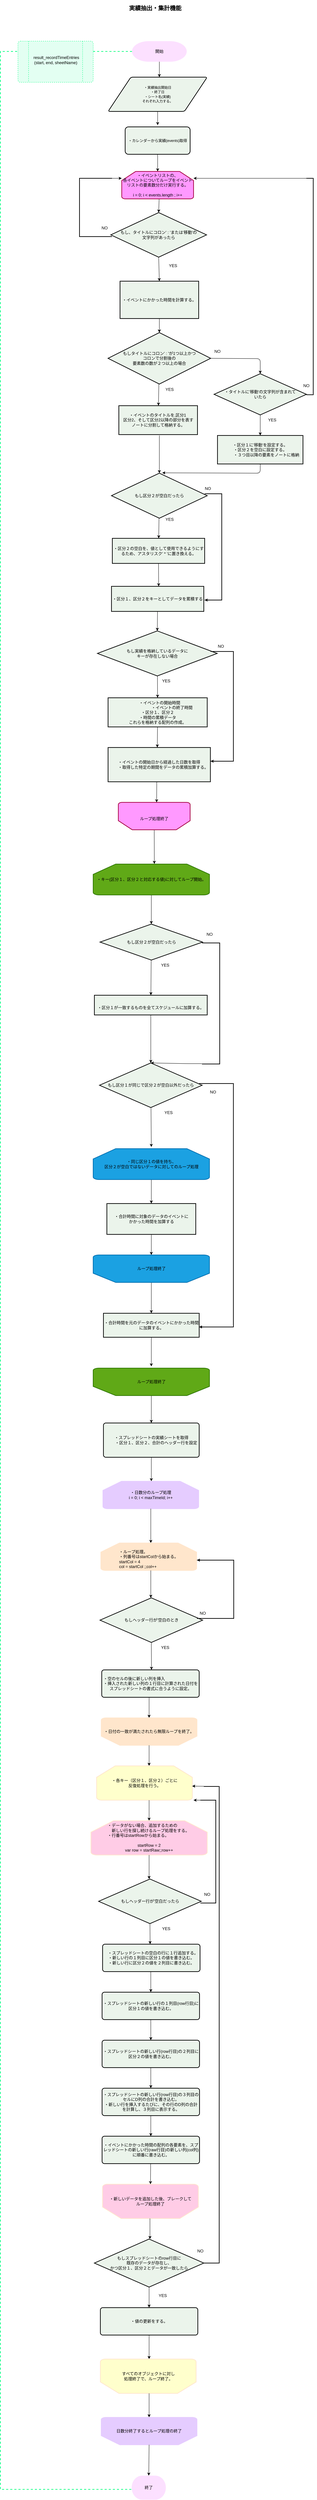 <mxfile>
    <diagram id="dvQajSf66Qumi6Cnl_j2" name="ページ1">
        <mxGraphModel dx="808" dy="692" grid="0" gridSize="10" guides="1" tooltips="1" connect="1" arrows="1" fold="1" page="1" pageScale="1" pageWidth="827" pageHeight="1169" background="#ffffff" math="0" shadow="0">
            <root>
                <mxCell id="0"/>
                <mxCell id="1" parent="0"/>
                <mxCell id="2" value="&lt;font color=&quot;#000000&quot; style=&quot;font-size: 17px;&quot;&gt;実績抽出・集計機能&lt;/font&gt;" style="text;strokeColor=none;align=center;fillColor=none;html=1;verticalAlign=middle;whiteSpace=wrap;rounded=0;fontStyle=1;fontSize=17;" vertex="1" parent="1">
                    <mxGeometry x="398.5" y="120" width="178" height="49" as="geometry"/>
                </mxCell>
                <mxCell id="3" value="" style="edgeStyle=none;html=1;fontColor=#000000;strokeColor=#000000;" edge="1" parent="1" source="4">
                    <mxGeometry relative="1" as="geometry">
                        <mxPoint x="500" y="345" as="targetPoint"/>
                    </mxGeometry>
                </mxCell>
                <mxCell id="4" value="開始" style="strokeWidth=2;html=1;shape=mxgraph.flowchart.terminator;whiteSpace=wrap;fontColor=#000000;fillColor=#FCE0FF;strokeColor=none;" vertex="1" parent="1">
                    <mxGeometry x="420" y="240" width="160" height="60" as="geometry"/>
                </mxCell>
                <mxCell id="5" value="終了" style="strokeWidth=2;html=1;shape=mxgraph.flowchart.terminator;whiteSpace=wrap;strokeColor=none;fontColor=#000000;fillColor=#FCE0FF;" vertex="1" parent="1">
                    <mxGeometry x="419" y="7340" width="100" height="70" as="geometry"/>
                </mxCell>
                <mxCell id="6" value="" style="edgeStyle=none;html=1;fontSize=12;fontColor=#000000;strokeColor=#000000;" edge="1" parent="1" source="7">
                    <mxGeometry relative="1" as="geometry">
                        <mxPoint x="495" y="485" as="targetPoint"/>
                    </mxGeometry>
                </mxCell>
                <mxCell id="7" value="&lt;font size=&quot;1&quot;&gt;・実績抽出開始日&lt;br&gt;・終了日&lt;br&gt;・シート名(実績)&lt;br&gt;それぞれ入力する。&lt;br&gt;&lt;/font&gt;" style="shape=parallelogram;html=1;strokeWidth=2;perimeter=parallelogramPerimeter;whiteSpace=wrap;rounded=1;arcSize=12;size=0.23;strokeColor=#000000;fontSize=11;fontColor=#000000;fillColor=#ebf4eb;" vertex="1" parent="1">
                    <mxGeometry x="350" y="345" width="290" height="100" as="geometry"/>
                </mxCell>
                <mxCell id="12" value="" style="edgeStyle=none;html=1;strokeColor=#000000;fontSize=12;fontColor=#000000;entryX=0.5;entryY=0;entryDx=0;entryDy=0;entryPerimeter=0;" edge="1" parent="1" source="13" target="17">
                    <mxGeometry relative="1" as="geometry">
                        <mxPoint x="495" y="680" as="targetPoint"/>
                    </mxGeometry>
                </mxCell>
                <mxCell id="13" value="・カレンダーから実績(events)取得" style="whiteSpace=wrap;html=1;fontSize=11;fillColor=#ebf4eb;strokeColor=#000000;fontColor=#000000;strokeWidth=2;rounded=1;arcSize=12;" vertex="1" parent="1">
                    <mxGeometry x="400" y="490" width="190" height="80" as="geometry"/>
                </mxCell>
                <mxCell id="16" value="" style="edgeStyle=none;html=1;strokeColor=#000000;fontSize=12;fontColor=#000000;entryX=0.5;entryY=0;entryDx=0;entryDy=0;" edge="1" parent="1" target="21">
                    <mxGeometry relative="1" as="geometry">
                        <mxPoint x="500" y="680" as="sourcePoint"/>
                        <mxPoint x="497" y="730" as="targetPoint"/>
                    </mxGeometry>
                </mxCell>
                <mxCell id="17" value="&lt;span style=&quot;&quot;&gt;・イベントリストの、&lt;br&gt;各イベントについてループをイベントリストの要素数分だけ実行する。&lt;br&gt;&lt;br&gt;i = 0; i &amp;lt; events.length ; i++&lt;/span&gt;" style="strokeWidth=2;html=1;shape=mxgraph.flowchart.loop_limit;whiteSpace=wrap;labelBackgroundColor=none;strokeColor=#A50040;fontSize=12;fontColor=#000000;fillColor=#FF99FF;" vertex="1" parent="1">
                    <mxGeometry x="390" y="620" width="210" height="80" as="geometry"/>
                </mxCell>
                <mxCell id="18" value="" style="edgeStyle=none;html=1;strokeColor=#000000;fontSize=12;fontColor=#000000;" edge="1" parent="1" target="21">
                    <mxGeometry relative="1" as="geometry">
                        <mxPoint x="496.5" y="800" as="sourcePoint"/>
                    </mxGeometry>
                </mxCell>
                <mxCell id="21" value="もし、タイトルにコロン' : 'または'移動'の&lt;br&gt;文字列があったら" style="rhombus;whiteSpace=wrap;html=1;fillColor=#ebf4eb;strokeColor=#000000;fontColor=#000000;strokeWidth=2;labelBackgroundColor=none;" vertex="1" parent="1">
                    <mxGeometry x="358" y="740" width="280" height="130" as="geometry"/>
                </mxCell>
                <mxCell id="22" value="" style="strokeWidth=2;html=1;shape=mxgraph.flowchart.annotation_1;align=left;pointerEvents=1;labelBackgroundColor=none;strokeColor=#000000;fontSize=12;fontColor=#000000;fillColor=#ebf4eb;" vertex="1" parent="1">
                    <mxGeometry x="266.5" y="640" width="95" height="170" as="geometry"/>
                </mxCell>
                <mxCell id="23" value="NO" style="text;strokeColor=none;align=center;fillColor=none;html=1;verticalAlign=middle;whiteSpace=wrap;rounded=0;labelBackgroundColor=none;fontSize=12;fontColor=#000000;" vertex="1" parent="1">
                    <mxGeometry x="310" y="770" width="60" height="30" as="geometry"/>
                </mxCell>
                <mxCell id="25" value="YES" style="text;strokeColor=none;align=center;fillColor=none;html=1;verticalAlign=middle;whiteSpace=wrap;rounded=0;labelBackgroundColor=none;fontSize=12;fontColor=#000000;" vertex="1" parent="1">
                    <mxGeometry x="510" y="880" width="60" height="30" as="geometry"/>
                </mxCell>
                <mxCell id="26" value="" style="edgeStyle=none;html=1;strokeColor=#000000;fontSize=12;fontColor=#000000;" edge="1" parent="1" source="27" target="29">
                    <mxGeometry relative="1" as="geometry"/>
                </mxCell>
                <mxCell id="28" value="" style="edgeStyle=none;html=1;strokeColor=#000000;fontSize=12;fontColor=#000000;entryX=0.5;entryY=0;entryDx=0;entryDy=0;" edge="1" parent="1" target="42">
                    <mxGeometry relative="1" as="geometry">
                        <mxPoint x="495" y="2152" as="targetPoint"/>
                        <mxPoint x="500" y="1390" as="sourcePoint"/>
                    </mxGeometry>
                </mxCell>
                <mxCell id="29" value="・イベントのタイトルを,区分1&amp;nbsp;&lt;br&gt;区分2、そして区分2以降の部分を表す&lt;br&gt;ノートに分割して格納する。" style="whiteSpace=wrap;html=1;fillColor=#ebf4eb;strokeColor=#000000;fontColor=#000000;strokeWidth=2;labelBackgroundColor=none;" vertex="1" parent="1">
                    <mxGeometry x="381.5" y="1303.12" width="230" height="84.37" as="geometry"/>
                </mxCell>
                <mxCell id="30" value="YES" style="text;strokeColor=none;align=center;fillColor=none;html=1;verticalAlign=middle;whiteSpace=wrap;rounded=0;labelBackgroundColor=none;fontSize=12;fontColor=#000000;" vertex="1" parent="1">
                    <mxGeometry x="500" y="1241.25" width="60" height="30" as="geometry"/>
                </mxCell>
                <mxCell id="31" style="edgeStyle=none;html=1;strokeColor=#000000;fontSize=12;fontColor=#000000;fontStyle=0;exitX=0.5;exitY=1;exitDx=0;exitDy=0;exitPerimeter=0;" edge="1" parent="1" source="40">
                    <mxGeometry relative="1" as="geometry">
                        <mxPoint x="926" y="940" as="sourcePoint"/>
                        <mxPoint x="600" y="640" as="targetPoint"/>
                        <Array as="points">
                            <mxPoint x="770" y="640"/>
                        </Array>
                    </mxGeometry>
                </mxCell>
                <mxCell id="32" value="NO" style="text;strokeColor=none;align=center;fillColor=none;html=1;verticalAlign=middle;whiteSpace=wrap;rounded=0;labelBackgroundColor=none;fontSize=12;fontColor=#000000;" vertex="1" parent="1">
                    <mxGeometry x="900" y="1230" width="60" height="30" as="geometry"/>
                </mxCell>
                <mxCell id="35" value="・タイトルに'移動'の文字列が含まれて&lt;br&gt;いたら" style="rhombus;whiteSpace=wrap;html=1;fillColor=#ebf4eb;strokeColor=#000000;fontColor=#000000;strokeWidth=2;labelBackgroundColor=none;" vertex="1" parent="1">
                    <mxGeometry x="660" y="1210" width="270" height="120" as="geometry"/>
                </mxCell>
                <mxCell id="36" value="NO" style="text;strokeColor=none;align=center;fillColor=none;html=1;verticalAlign=middle;whiteSpace=wrap;rounded=0;labelBackgroundColor=none;fontSize=12;fontColor=#000000;" vertex="1" parent="1">
                    <mxGeometry x="640" y="1130" width="60" height="30" as="geometry"/>
                </mxCell>
                <mxCell id="38" value="・区分１に'移動'を設定する。&lt;br&gt;・区分２を空白に設定する。&lt;br&gt;　　　・３つ目以降の要素をノートに格納" style="whiteSpace=wrap;html=1;fillColor=#ebf4eb;strokeColor=#000000;fontColor=#000000;strokeWidth=2;labelBackgroundColor=none;" vertex="1" parent="1">
                    <mxGeometry x="670" y="1390" width="250" height="83.12" as="geometry"/>
                </mxCell>
                <mxCell id="39" value="YES" style="text;strokeColor=none;align=center;fillColor=none;html=1;verticalAlign=middle;whiteSpace=wrap;rounded=0;labelBackgroundColor=none;fontSize=12;fontColor=#000000;" vertex="1" parent="1">
                    <mxGeometry x="800" y="1330" width="60" height="30" as="geometry"/>
                </mxCell>
                <mxCell id="40" value="" style="strokeWidth=2;html=1;shape=mxgraph.flowchart.annotation_1;align=left;pointerEvents=1;labelBackgroundColor=none;strokeColor=#000000;fontSize=12;fontColor=#000000;fillColor=#ebf4eb;direction=west;" vertex="1" parent="1">
                    <mxGeometry x="930" y="640" width="20" height="631.25" as="geometry"/>
                </mxCell>
                <mxCell id="41" value="" style="edgeStyle=none;html=1;strokeColor=#000000;fontSize=12;fontColor=#000000;" edge="1" parent="1" source="42" target="44">
                    <mxGeometry relative="1" as="geometry"/>
                </mxCell>
                <mxCell id="42" value="もし区分２が空白だったら" style="rhombus;whiteSpace=wrap;html=1;fillColor=#ebf4eb;strokeColor=#000000;fontColor=#000000;strokeWidth=2;labelBackgroundColor=none;" vertex="1" parent="1">
                    <mxGeometry x="360" y="1500" width="280" height="131.25" as="geometry"/>
                </mxCell>
                <mxCell id="44" value="・区分２の空白を、値として使用できるようにするため、アスタリスク' * 'に置き換える。" style="whiteSpace=wrap;html=1;fillColor=#ebf4eb;strokeColor=#000000;fontColor=#000000;strokeWidth=2;labelBackgroundColor=none;" vertex="1" parent="1">
                    <mxGeometry x="362.5" y="1690" width="270" height="73.12" as="geometry"/>
                </mxCell>
                <mxCell id="45" value="YES" style="text;strokeColor=none;align=center;fillColor=none;html=1;verticalAlign=middle;whiteSpace=wrap;rounded=0;labelBackgroundColor=none;fontSize=12;fontColor=#000000;" vertex="1" parent="1">
                    <mxGeometry x="490" y="2091.25" width="60" height="30" as="geometry"/>
                </mxCell>
                <mxCell id="48" value="" style="edgeStyle=none;html=1;strokeColor=#000000;fontSize=12;fontColor=#000000;entryX=0.5;entryY=0;entryDx=0;entryDy=0;" edge="1" parent="1" source="49" target="51">
                    <mxGeometry relative="1" as="geometry">
                        <mxPoint x="495" y="2050" as="targetPoint"/>
                    </mxGeometry>
                </mxCell>
                <mxCell id="49" value="・区分１、区分２をキーとしてデータを累積する" style="whiteSpace=wrap;html=1;fillColor=#ebf4eb;strokeColor=#000000;fontColor=#000000;strokeWidth=2;labelBackgroundColor=none;" vertex="1" parent="1">
                    <mxGeometry x="360" y="1830" width="270" height="73.12" as="geometry"/>
                </mxCell>
                <mxCell id="50" value="" style="edgeStyle=none;html=1;strokeColor=#000000;fontSize=12;fontColor=#000000;" edge="1" parent="1" source="51" target="53">
                    <mxGeometry relative="1" as="geometry"/>
                </mxCell>
                <mxCell id="51" value="もし実績を格納しているデータに&lt;br&gt;キーが存在しない場合" style="rhombus;whiteSpace=wrap;html=1;fillColor=#ebf4eb;strokeColor=#000000;fontColor=#000000;strokeWidth=2;labelBackgroundColor=none;" vertex="1" parent="1">
                    <mxGeometry x="319" y="1960" width="350" height="131.25" as="geometry"/>
                </mxCell>
                <mxCell id="52" value="" style="edgeStyle=none;html=1;strokeColor=#000000;fontSize=12;fontColor=#000000;" edge="1" parent="1" source="53">
                    <mxGeometry relative="1" as="geometry">
                        <mxPoint x="494" y="2300" as="targetPoint"/>
                    </mxGeometry>
                </mxCell>
                <mxCell id="53" value="　・イベントの開始時間&lt;br&gt;　　　　　　　・イベントの終了時間　　 　　　　・区分１、区分２　&lt;br&gt;・時間の累積データ&lt;br&gt;これらを格納する配列の作成。" style="whiteSpace=wrap;html=1;fillColor=#ebf4eb;strokeColor=#000000;fontColor=#000000;strokeWidth=2;labelBackgroundColor=none;" vertex="1" parent="1">
                    <mxGeometry x="350" y="2155" width="290" height="85" as="geometry"/>
                </mxCell>
                <mxCell id="56" value="・イベントの開始日から経過した日数を取得&lt;br&gt;　　・取得した特定の期間をデータの累積加算する。" style="whiteSpace=wrap;html=1;fillColor=#ebf4eb;strokeColor=#000000;fontColor=#000000;strokeWidth=2;labelBackgroundColor=none;" vertex="1" parent="1">
                    <mxGeometry x="350" y="2300" width="299.25" height="100" as="geometry"/>
                </mxCell>
                <mxCell id="58" value="" style="strokeWidth=2;html=1;shape=mxgraph.flowchart.annotation_1;align=left;pointerEvents=1;labelBackgroundColor=none;strokeColor=#000000;fontSize=12;fontColor=#000000;fillColor=#ebf4eb;direction=west;" vertex="1" parent="1">
                    <mxGeometry x="650" y="2020" width="66.5" height="320" as="geometry"/>
                </mxCell>
                <mxCell id="59" value="NO" style="text;strokeColor=none;align=center;fillColor=none;html=1;verticalAlign=middle;whiteSpace=wrap;rounded=0;labelBackgroundColor=none;fontSize=12;fontColor=#000000;" vertex="1" parent="1">
                    <mxGeometry x="650" y="1990" width="60" height="30" as="geometry"/>
                </mxCell>
                <mxCell id="60" value="" style="edgeStyle=none;html=1;strokeColor=#000000;fontSize=12;fontColor=#000000;" edge="1" parent="1" source="61" target="63">
                    <mxGeometry relative="1" as="geometry"/>
                </mxCell>
                <mxCell id="61" value="・キー(区分１、区分２と対応する値)に対してループ開始。" style="strokeWidth=2;html=1;shape=mxgraph.flowchart.loop_limit;whiteSpace=wrap;labelBackgroundColor=none;fontSize=12;fillColor=#60a917;fontColor=#000000;strokeColor=#2D7600;" vertex="1" parent="1">
                    <mxGeometry x="306.5" y="2640" width="340" height="90" as="geometry"/>
                </mxCell>
                <mxCell id="62" value="" style="edgeStyle=none;html=1;strokeColor=#000000;fontSize=12;fontColor=#000000;" edge="1" parent="1" source="63" target="65">
                    <mxGeometry relative="1" as="geometry"/>
                </mxCell>
                <mxCell id="63" value="もし区分２が空白だったら" style="rhombus;whiteSpace=wrap;html=1;fillColor=#ebf4eb;strokeColor=#000000;fontColor=#000000;strokeWidth=2;labelBackgroundColor=none;" vertex="1" parent="1">
                    <mxGeometry x="326.5" y="2815" width="300" height="105" as="geometry"/>
                </mxCell>
                <mxCell id="64" value="" style="edgeStyle=none;html=1;strokeColor=#000000;fontSize=12;fontColor=#000000;entryX=0.5;entryY=0;entryDx=0;entryDy=0;entryPerimeter=0;" edge="1" parent="1" source="65" target="70">
                    <mxGeometry relative="1" as="geometry">
                        <mxPoint x="481.5" y="3220" as="targetPoint"/>
                    </mxGeometry>
                </mxCell>
                <mxCell id="65" value="&lt;br&gt;・区分１が一致するものを全てスケジュールに加算する。&lt;br&gt;" style="whiteSpace=wrap;html=1;fillColor=#ebf4eb;strokeColor=#000000;fontColor=#000000;strokeWidth=2;labelBackgroundColor=none;" vertex="1" parent="1">
                    <mxGeometry x="310" y="3022.5" width="330" height="57.5" as="geometry"/>
                </mxCell>
                <mxCell id="66" value="YES" style="text;strokeColor=none;align=center;fillColor=none;html=1;verticalAlign=middle;whiteSpace=wrap;rounded=0;labelBackgroundColor=none;fontSize=12;fontColor=#000000;" vertex="1" parent="1">
                    <mxGeometry x="486.5" y="2920" width="60" height="30" as="geometry"/>
                </mxCell>
                <mxCell id="67" value="" style="strokeWidth=2;html=1;shape=mxgraph.flowchart.annotation_1;align=left;pointerEvents=1;labelBackgroundColor=none;strokeColor=#000000;fontSize=12;fontColor=#000000;fillColor=#ebf4eb;direction=west;" vertex="1" parent="1">
                    <mxGeometry x="624.5" y="2870" width="52" height="353" as="geometry"/>
                </mxCell>
                <mxCell id="68" value="" style="edgeStyle=none;orthogonalLoop=1;jettySize=auto;html=1;strokeColor=#000000;fontSize=12;fontColor=#000000;entryX=0.5;entryY=0;entryDx=0;entryDy=0;entryPerimeter=0;" edge="1" parent="1" target="70">
                    <mxGeometry width="80" relative="1" as="geometry">
                        <mxPoint x="624" y="3222" as="sourcePoint"/>
                        <mxPoint x="537" y="3222" as="targetPoint"/>
                        <Array as="points">
                            <mxPoint x="584" y="3222"/>
                        </Array>
                    </mxGeometry>
                </mxCell>
                <mxCell id="69" value="" style="edgeStyle=none;html=1;strokeColor=#000000;fontSize=12;fontColor=#000000;" edge="1" parent="1" source="70">
                    <mxGeometry relative="1" as="geometry">
                        <mxPoint x="476.5" y="3465" as="targetPoint"/>
                    </mxGeometry>
                </mxCell>
                <mxCell id="70" value="もし区分１が同じで区分２が空白以外だったら" style="strokeWidth=2;html=1;shape=mxgraph.flowchart.decision;whiteSpace=wrap;labelBackgroundColor=none;strokeColor=#000000;fontSize=12;fontColor=#000000;fillColor=#ebf4eb;" vertex="1" parent="1">
                    <mxGeometry x="325" y="3220" width="300" height="130" as="geometry"/>
                </mxCell>
                <mxCell id="71" value="NO" style="text;strokeColor=none;align=center;fillColor=none;html=1;verticalAlign=middle;whiteSpace=wrap;rounded=0;labelBackgroundColor=none;fontSize=12;fontColor=#000000;" vertex="1" parent="1">
                    <mxGeometry x="616.5" y="2830" width="60" height="30" as="geometry"/>
                </mxCell>
                <mxCell id="72" value="" style="edgeStyle=none;html=1;strokeColor=#000000;fontSize=12;fontColor=#000000;" edge="1" parent="1" source="73">
                    <mxGeometry relative="1" as="geometry">
                        <mxPoint x="476.5" y="3630" as="targetPoint"/>
                    </mxGeometry>
                </mxCell>
                <mxCell id="73" value="・同じ区分１の値を持ち、&lt;br&gt;区分２が空白ではないデータに対してのループ処理&lt;br&gt;" style="strokeWidth=2;html=1;shape=mxgraph.flowchart.loop_limit;whiteSpace=wrap;labelBackgroundColor=none;strokeColor=#006EAF;fontSize=12;fontColor=#000000;fillColor=#1ba1e2;" vertex="1" parent="1">
                    <mxGeometry x="306.5" y="3470" width="340" height="90" as="geometry"/>
                </mxCell>
                <mxCell id="74" value="" style="edgeStyle=none;html=1;strokeColor=#000000;fontSize=12;fontColor=#000000;" edge="1" parent="1" source="75">
                    <mxGeometry relative="1" as="geometry">
                        <mxPoint x="476.5" y="3780" as="targetPoint"/>
                    </mxGeometry>
                </mxCell>
                <mxCell id="75" value="・合計時間に対象のデータのイベントに&lt;br&gt;かかった時間を加算する" style="whiteSpace=wrap;html=1;fillColor=#ebf4eb;strokeColor=#000000;fontColor=#000000;strokeWidth=2;labelBackgroundColor=none;fontSize=12;" vertex="1" parent="1">
                    <mxGeometry x="346.5" y="3630" width="260" height="90" as="geometry"/>
                </mxCell>
                <mxCell id="76" value="YES" style="text;strokeColor=none;align=center;fillColor=none;html=1;verticalAlign=middle;whiteSpace=wrap;rounded=0;labelBackgroundColor=none;fontSize=12;fontColor=#000000;" vertex="1" parent="1">
                    <mxGeometry x="496.5" y="3350" width="60" height="30" as="geometry"/>
                </mxCell>
                <mxCell id="77" value="" style="edgeStyle=none;html=1;strokeColor=#000000;fontSize=12;fontColor=#000000;" edge="1" parent="1" source="78" target="80">
                    <mxGeometry relative="1" as="geometry"/>
                </mxCell>
                <mxCell id="78" value="ループ処理終了" style="strokeWidth=2;html=1;shape=mxgraph.flowchart.loop_limit;whiteSpace=wrap;labelBackgroundColor=none;strokeColor=#006EAF;fontSize=12;fontColor=#000000;fillColor=#1ba1e2;direction=west;" vertex="1" parent="1">
                    <mxGeometry x="306.5" y="3780" width="340" height="80" as="geometry"/>
                </mxCell>
                <mxCell id="79" value="" style="edgeStyle=none;html=1;strokeColor=#000000;fontSize=12;fontColor=#000000;" edge="1" parent="1" source="80">
                    <mxGeometry relative="1" as="geometry">
                        <mxPoint x="476.5" y="4105" as="targetPoint"/>
                    </mxGeometry>
                </mxCell>
                <mxCell id="80" value="・合計時間を元のデータのイベントにかかった時間に加算する。" style="whiteSpace=wrap;html=1;fillColor=#EBF4EB;strokeColor=#000000;fontColor=#000000;strokeWidth=2;labelBackgroundColor=none;" vertex="1" parent="1">
                    <mxGeometry x="336.5" y="3950" width="280" height="70" as="geometry"/>
                </mxCell>
                <mxCell id="81" value="" style="strokeWidth=2;html=1;shape=mxgraph.flowchart.annotation_1;align=left;pointerEvents=1;labelBackgroundColor=none;strokeColor=#000000;fontSize=12;fontColor=#000000;fillColor=#ebf4eb;direction=west;" vertex="1" parent="1">
                    <mxGeometry x="616.5" y="3280" width="100" height="710" as="geometry"/>
                </mxCell>
                <mxCell id="82" value="" style="edgeStyle=none;orthogonalLoop=1;jettySize=auto;html=1;strokeColor=#000000;fontSize=12;fontColor=#000000;entryX=1;entryY=0;entryDx=0;entryDy=0;entryPerimeter=0;exitX=0;exitY=0;exitDx=0;exitDy=0;exitPerimeter=0;" edge="1" parent="1" source="81" target="81">
                    <mxGeometry width="80" relative="1" as="geometry">
                        <mxPoint x="756.5" y="3870" as="sourcePoint"/>
                        <mxPoint x="656.5" y="3870" as="targetPoint"/>
                        <Array as="points"/>
                    </mxGeometry>
                </mxCell>
                <mxCell id="83" value="NO" style="text;strokeColor=none;align=center;fillColor=none;html=1;verticalAlign=middle;whiteSpace=wrap;rounded=0;labelBackgroundColor=none;fontSize=12;fontColor=#000000;" vertex="1" parent="1">
                    <mxGeometry x="626.5" y="3290" width="60" height="30" as="geometry"/>
                </mxCell>
                <mxCell id="84" value="" style="edgeStyle=none;html=1;strokeColor=#000000;fontSize=12;fontColor=#000000;" edge="1" parent="1" source="85">
                    <mxGeometry relative="1" as="geometry">
                        <mxPoint x="476.5" y="4270" as="targetPoint"/>
                    </mxGeometry>
                </mxCell>
                <mxCell id="85" value="ループ処理終了" style="strokeWidth=2;html=1;shape=mxgraph.flowchart.loop_limit;whiteSpace=wrap;labelBackgroundColor=none;strokeColor=#2D7600;fontSize=12;fontColor=#000000;fillColor=#60a917;direction=west;" vertex="1" parent="1">
                    <mxGeometry x="306.5" y="4110" width="340" height="80" as="geometry"/>
                </mxCell>
                <mxCell id="86" value="" style="edgeStyle=none;html=1;strokeColor=#000000;fontSize=12;fontColor=#000000;" edge="1" parent="1" source="87">
                    <mxGeometry relative="1" as="geometry">
                        <mxPoint x="476.5" y="4440" as="targetPoint"/>
                    </mxGeometry>
                </mxCell>
                <mxCell id="87" value="・スプレッドシートの実績シートを取得&lt;br&gt;　　 ・区分１、区分２、合計のヘッダー行を設定" style="rounded=1;whiteSpace=wrap;html=1;absoluteArcSize=1;arcSize=14;strokeWidth=2;labelBackgroundColor=none;strokeColor=#000000;fontSize=12;fontColor=#000000;fillColor=#EBF4EB;" vertex="1" parent="1">
                    <mxGeometry x="336.5" y="4270" width="280" height="100" as="geometry"/>
                </mxCell>
                <mxCell id="174" value="" style="edgeStyle=none;html=1;strokeColor=#000000;entryX=0.526;entryY=-0.006;entryDx=0;entryDy=0;entryPerimeter=0;exitX=0.5;exitY=0;exitDx=0;exitDy=0;exitPerimeter=0;" edge="1" parent="1" source="89" target="61">
                    <mxGeometry relative="1" as="geometry"/>
                </mxCell>
                <mxCell id="89" value="&amp;nbsp;&lt;br&gt;ループ処理終了" style="strokeWidth=2;html=1;shape=mxgraph.flowchart.loop_limit;whiteSpace=wrap;labelBackgroundColor=none;strokeColor=#A50040;fontSize=12;fontColor=#000000;fillColor=#FF99FF;direction=west;" vertex="1" parent="1">
                    <mxGeometry x="380" y="2460" width="210" height="80" as="geometry"/>
                </mxCell>
                <mxCell id="92" value="・日数分のループ処理&lt;br&gt;i = 0; i &amp;lt; maxTimeId; i++" style="strokeWidth=2;html=1;shape=mxgraph.flowchart.loop_limit;whiteSpace=wrap;labelBackgroundColor=none;strokeColor=#E5CCFF;fontSize=12;fontColor=#000000;fillColor=#E5CCFF;direction=east;" vertex="1" parent="1">
                    <mxGeometry x="335" y="4440" width="280" height="80" as="geometry"/>
                </mxCell>
                <mxCell id="94" value="" style="edgeStyle=none;orthogonalLoop=1;jettySize=auto;html=1;strokeColor=#000000;fontSize=12;fontColor=#000000;exitX=0.5;exitY=1;exitDx=0;exitDy=0;exitPerimeter=0;" edge="1" parent="1" source="92">
                    <mxGeometry width="80" relative="1" as="geometry">
                        <mxPoint x="477" y="4530" as="sourcePoint"/>
                        <mxPoint x="475" y="4620" as="targetPoint"/>
                        <Array as="points"/>
                    </mxGeometry>
                </mxCell>
                <mxCell id="95" value="&lt;br&gt;&lt;div style=&quot;text-align: left;&quot;&gt;&lt;span style=&quot;background-color: initial;&quot;&gt;・ループ処理。&lt;/span&gt;&lt;/div&gt;&lt;div style=&quot;text-align: left;&quot;&gt;&lt;span style=&quot;background-color: initial;&quot;&gt;・列番号はstartColから始まる。&lt;/span&gt;&lt;/div&gt;&lt;div style=&quot;text-align: left;&quot;&gt;&lt;span style=&quot;background-color: initial;&quot;&gt;startCol = 4&lt;/span&gt;&lt;/div&gt;&lt;div style=&quot;text-align: left;&quot;&gt;&lt;span style=&quot;background-color: initial;&quot;&gt;col = startCol ;;col++&lt;/span&gt;&lt;/div&gt;" style="strokeWidth=2;html=1;shape=mxgraph.flowchart.loop_limit;whiteSpace=wrap;labelBackgroundColor=none;strokeColor=#FFE6CC;fontSize=12;fontColor=#000000;fillColor=#FFE6CC;direction=east;" vertex="1" parent="1">
                    <mxGeometry x="329" y="4620" width="280" height="80" as="geometry"/>
                </mxCell>
                <mxCell id="96" value="もしヘッダー行が'空白のとき" style="strokeWidth=2;html=1;shape=mxgraph.flowchart.decision;whiteSpace=wrap;labelBackgroundColor=none;strokeColor=#000000;fontSize=12;fontColor=#000000;fillColor=#ebf4eb;" vertex="1" parent="1">
                    <mxGeometry x="326.5" y="4780" width="300" height="130" as="geometry"/>
                </mxCell>
                <mxCell id="97" value="" style="edgeStyle=none;orthogonalLoop=1;jettySize=auto;html=1;strokeColor=#000000;fontSize=12;fontColor=#000000;" edge="1" parent="1">
                    <mxGeometry width="80" relative="1" as="geometry">
                        <mxPoint x="475" y="4700" as="sourcePoint"/>
                        <mxPoint x="475" y="4780" as="targetPoint"/>
                        <Array as="points"/>
                    </mxGeometry>
                </mxCell>
                <mxCell id="99" value="" style="edgeStyle=none;orthogonalLoop=1;jettySize=auto;html=1;strokeColor=#000000;fontSize=12;fontColor=#000000;exitX=0.5;exitY=1;exitDx=0;exitDy=0;exitPerimeter=0;" edge="1" parent="1" source="96">
                    <mxGeometry width="80" relative="1" as="geometry">
                        <mxPoint x="486.5" y="5020" as="sourcePoint"/>
                        <mxPoint x="477" y="4990" as="targetPoint"/>
                        <Array as="points"/>
                    </mxGeometry>
                </mxCell>
                <mxCell id="100" value="&lt;div style=&quot;text-align: left;&quot;&gt;&lt;span style=&quot;background-color: initial;&quot;&gt;・空のセルの後に新しい列を挿入&lt;/span&gt;&lt;/div&gt;・挿入された新しい列の１行目に計算された日付を&lt;br&gt;スプレッドシートの書式に合うように設定。" style="rounded=1;whiteSpace=wrap;html=1;absoluteArcSize=1;arcSize=14;strokeWidth=2;labelBackgroundColor=none;strokeColor=#000000;fontSize=12;fontColor=#000000;fillColor=#EBF4EB;" vertex="1" parent="1">
                    <mxGeometry x="331.5" y="4990" width="285" height="80" as="geometry"/>
                </mxCell>
                <mxCell id="101" value="" style="edgeStyle=none;orthogonalLoop=1;jettySize=auto;html=1;strokeColor=#000000;fontSize=12;fontColor=#000000;" edge="1" parent="1">
                    <mxGeometry width="80" relative="1" as="geometry">
                        <mxPoint x="470" y="5070" as="sourcePoint"/>
                        <mxPoint x="470" y="5130" as="targetPoint"/>
                        <Array as="points"/>
                    </mxGeometry>
                </mxCell>
                <mxCell id="102" value="・日付の一致が満たされたら無限ループを終了。" style="strokeWidth=2;html=1;shape=mxgraph.flowchart.loop_limit;whiteSpace=wrap;labelBackgroundColor=none;strokeColor=#FFE6CC;fontSize=12;fontColor=#000000;fillColor=#FFE6CC;direction=west;" vertex="1" parent="1">
                    <mxGeometry x="330" y="5130" width="280" height="80" as="geometry"/>
                </mxCell>
                <mxCell id="103" value="YES" style="text;strokeColor=none;align=center;fillColor=none;html=1;verticalAlign=middle;whiteSpace=wrap;rounded=0;labelBackgroundColor=none;fontSize=12;fontColor=#000000;" vertex="1" parent="1">
                    <mxGeometry x="486.5" y="4910" width="60" height="30" as="geometry"/>
                </mxCell>
                <mxCell id="104" value="" style="strokeWidth=2;html=1;shape=mxgraph.flowchart.annotation_1;align=left;pointerEvents=1;labelBackgroundColor=none;strokeColor=#000000;fontSize=12;fontColor=#000000;fillColor=#FFFFFF;direction=west;" vertex="1" parent="1">
                    <mxGeometry x="610" y="4670" width="107.5" height="170" as="geometry"/>
                </mxCell>
                <mxCell id="105" value="" style="edgeStyle=none;orthogonalLoop=1;jettySize=auto;html=1;strokeColor=#000000;fontSize=12;fontColor=#000000;exitX=0.5;exitY=0;exitDx=0;exitDy=0;exitPerimeter=0;" edge="1" parent="1" source="102">
                    <mxGeometry width="80" relative="1" as="geometry">
                        <mxPoint x="740" y="5110" as="sourcePoint"/>
                        <mxPoint x="470" y="5270" as="targetPoint"/>
                        <Array as="points"/>
                    </mxGeometry>
                </mxCell>
                <mxCell id="106" value="" style="edgeStyle=none;orthogonalLoop=1;jettySize=auto;html=1;strokeColor=#000000;fontSize=12;fontColor=#000000;entryX=1;entryY=1;entryDx=0;entryDy=0;entryPerimeter=0;exitX=0;exitY=1;exitDx=0;exitDy=0;exitPerimeter=0;" edge="1" parent="1" source="104" target="104">
                    <mxGeometry width="80" relative="1" as="geometry">
                        <mxPoint x="696.5" y="4690" as="sourcePoint"/>
                        <mxPoint x="696.5" y="4750" as="targetPoint"/>
                        <Array as="points"/>
                    </mxGeometry>
                </mxCell>
                <mxCell id="107" value="NO" style="text;strokeColor=none;align=center;fillColor=none;html=1;verticalAlign=middle;whiteSpace=wrap;rounded=0;labelBackgroundColor=none;fontSize=12;fontColor=#000000;" vertex="1" parent="1">
                    <mxGeometry x="596.5" y="4810" width="60" height="30" as="geometry"/>
                </mxCell>
                <mxCell id="108" value="・各キー（区分１、区分２）ごとに&lt;br&gt;反復処理を行う。&lt;br&gt;" style="strokeWidth=2;html=1;shape=mxgraph.flowchart.loop_limit;whiteSpace=wrap;labelBackgroundColor=none;strokeColor=#FFE6CC;fontSize=12;fontColor=#000000;fillColor=#FFFFCC;direction=east;" vertex="1" parent="1">
                    <mxGeometry x="316.5" y="5270" width="280" height="100" as="geometry"/>
                </mxCell>
                <mxCell id="109" value="" style="edgeStyle=none;orthogonalLoop=1;jettySize=auto;html=1;strokeColor=#000000;fontSize=12;fontColor=#000000;entryX=0.5;entryY=0;entryDx=0;entryDy=0;entryPerimeter=0;" edge="1" parent="1" target="110">
                    <mxGeometry width="80" relative="1" as="geometry">
                        <mxPoint x="470" y="5370" as="sourcePoint"/>
                        <mxPoint x="470" y="5410" as="targetPoint"/>
                        <Array as="points"/>
                    </mxGeometry>
                </mxCell>
                <mxCell id="110" value="&lt;div style=&quot;text-align: left;&quot;&gt;&lt;span style=&quot;background-color: initial;&quot;&gt;　　　　　・データがない場合、追加するための&lt;/span&gt;&lt;/div&gt;&lt;div style=&quot;text-align: left;&quot;&gt;&lt;span style=&quot;background-color: initial;&quot;&gt;　　　　　　新しい行を探し続けるループ処理をする。&lt;/span&gt;&lt;/div&gt;&lt;div style=&quot;text-align: left;&quot;&gt;　　　　　・行番号はstartRowから始まる。&lt;span style=&quot;background-color: initial; white-space: pre;&quot;&gt;&#9;&lt;/span&gt;&lt;span style=&quot;background-color: initial;&quot;&gt;　　　　　　　　　　　　　　　　　　　　　　　　　　　　&lt;/span&gt;&lt;/div&gt;&lt;br&gt;startRow = 2&lt;br&gt;var row = startRaw;;row++" style="strokeWidth=2;html=1;shape=mxgraph.flowchart.loop_limit;whiteSpace=wrap;labelBackgroundColor=none;strokeColor=#FFE6CC;fontSize=12;fontColor=#000000;fillColor=#FFCCE6;direction=east;" vertex="1" parent="1">
                    <mxGeometry x="300" y="5430" width="340" height="100" as="geometry"/>
                </mxCell>
                <mxCell id="111" value="" style="edgeStyle=none;orthogonalLoop=1;jettySize=auto;html=1;strokeColor=#000000;fontSize=12;fontColor=#000000;exitX=0.5;exitY=1;exitDx=0;exitDy=0;exitPerimeter=0;" edge="1" parent="1" source="110">
                    <mxGeometry width="80" relative="1" as="geometry">
                        <mxPoint x="480" y="5380" as="sourcePoint"/>
                        <mxPoint x="470" y="5600" as="targetPoint"/>
                        <Array as="points"/>
                    </mxGeometry>
                </mxCell>
                <mxCell id="112" value="もしヘッダー行が'空白だったら" style="strokeWidth=2;html=1;shape=mxgraph.flowchart.decision;whiteSpace=wrap;labelBackgroundColor=none;strokeColor=#000000;fontSize=12;fontColor=#000000;fillColor=#ebf4eb;" vertex="1" parent="1">
                    <mxGeometry x="322.5" y="5600" width="300" height="130" as="geometry"/>
                </mxCell>
                <mxCell id="113" value="YES" style="text;strokeColor=none;align=center;fillColor=none;html=1;verticalAlign=middle;whiteSpace=wrap;rounded=0;labelBackgroundColor=none;fontSize=12;fontColor=#000000;" vertex="1" parent="1">
                    <mxGeometry x="490" y="5730" width="60" height="30" as="geometry"/>
                </mxCell>
                <mxCell id="114" value="NO" style="text;strokeColor=none;align=center;fillColor=none;html=1;verticalAlign=middle;whiteSpace=wrap;rounded=0;labelBackgroundColor=none;fontSize=12;fontColor=#000000;" vertex="1" parent="1">
                    <mxGeometry x="610" y="5630" width="60" height="30" as="geometry"/>
                </mxCell>
                <mxCell id="115" value="" style="edgeStyle=none;orthogonalLoop=1;jettySize=auto;html=1;strokeColor=#000000;fontSize=12;fontColor=#000000;exitX=0.5;exitY=1;exitDx=0;exitDy=0;exitPerimeter=0;" edge="1" parent="1" source="112">
                    <mxGeometry width="80" relative="1" as="geometry">
                        <mxPoint x="480" y="5540" as="sourcePoint"/>
                        <mxPoint x="473" y="5790" as="targetPoint"/>
                        <Array as="points"/>
                    </mxGeometry>
                </mxCell>
                <mxCell id="116" value="&amp;nbsp; &amp;nbsp;・スプレッドシートの空白の行に１行追加する。&lt;br&gt;・新しい行の１列目に区分１の値を書き込む。&lt;br&gt;・新しい行に区分２の値を２列目に書き込む。" style="rounded=1;whiteSpace=wrap;html=1;absoluteArcSize=1;arcSize=14;strokeWidth=2;labelBackgroundColor=none;strokeColor=#000000;fontSize=12;fontColor=#000000;fillColor=#EBF4EB;" vertex="1" parent="1">
                    <mxGeometry x="334" y="5790" width="285" height="80" as="geometry"/>
                </mxCell>
                <mxCell id="117" value="" style="edgeStyle=none;orthogonalLoop=1;jettySize=auto;html=1;strokeColor=#000000;fontSize=12;fontColor=#000000;" edge="1" parent="1">
                    <mxGeometry width="80" relative="1" as="geometry">
                        <mxPoint x="475" y="5870" as="sourcePoint"/>
                        <mxPoint x="475" y="5930" as="targetPoint"/>
                        <Array as="points"/>
                    </mxGeometry>
                </mxCell>
                <mxCell id="118" value="" style="strokeWidth=2;html=1;shape=mxgraph.flowchart.annotation_1;align=left;pointerEvents=1;labelBackgroundColor=none;strokeColor=#000000;fontSize=12;fontColor=#000000;fillColor=#FFCCE6;direction=west;" vertex="1" parent="1">
                    <mxGeometry x="620" y="5370" width="45" height="300" as="geometry"/>
                </mxCell>
                <mxCell id="119" value="" style="edgeStyle=none;orthogonalLoop=1;jettySize=auto;html=1;strokeColor=#000000;fontSize=12;fontColor=#000000;exitX=0;exitY=1;exitDx=0;exitDy=0;exitPerimeter=0;" edge="1" parent="1" source="118">
                    <mxGeometry width="80" relative="1" as="geometry">
                        <mxPoint x="710" y="5250" as="sourcePoint"/>
                        <mxPoint x="600" y="5370" as="targetPoint"/>
                        <Array as="points"/>
                    </mxGeometry>
                </mxCell>
                <mxCell id="120" value="・スプレッドシートの新しい行の１列目(row行目)に&lt;br&gt;区分１の値を書き込む。" style="rounded=1;whiteSpace=wrap;html=1;absoluteArcSize=1;arcSize=14;strokeWidth=2;labelBackgroundColor=none;strokeColor=#000000;fontSize=12;fontColor=#000000;fillColor=#EBF4EB;" vertex="1" parent="1">
                    <mxGeometry x="332.5" y="5930" width="285" height="80" as="geometry"/>
                </mxCell>
                <mxCell id="121" value="" style="edgeStyle=none;orthogonalLoop=1;jettySize=auto;html=1;strokeColor=#000000;fontSize=12;fontColor=#000000;" edge="1" parent="1">
                    <mxGeometry width="80" relative="1" as="geometry">
                        <mxPoint x="475" y="6010" as="sourcePoint"/>
                        <mxPoint x="475" y="6070" as="targetPoint"/>
                        <Array as="points"/>
                    </mxGeometry>
                </mxCell>
                <mxCell id="122" value="・スプレッドシートの新しい行(row行目)の２列目に&lt;br&gt;区分２の値を書き込む。" style="rounded=1;whiteSpace=wrap;html=1;absoluteArcSize=1;arcSize=14;strokeWidth=2;labelBackgroundColor=none;strokeColor=#000000;fontSize=12;fontColor=#000000;fillColor=#EBF4EB;" vertex="1" parent="1">
                    <mxGeometry x="332.5" y="6070" width="285" height="80" as="geometry"/>
                </mxCell>
                <mxCell id="123" value="" style="edgeStyle=none;orthogonalLoop=1;jettySize=auto;html=1;strokeColor=#000000;fontSize=12;fontColor=#000000;" edge="1" parent="1">
                    <mxGeometry width="80" relative="1" as="geometry">
                        <mxPoint x="475" y="6150" as="sourcePoint"/>
                        <mxPoint x="475" y="6210" as="targetPoint"/>
                        <Array as="points"/>
                    </mxGeometry>
                </mxCell>
                <mxCell id="124" value="・スプレッドシートの新しい行(row行目)の３列目のセルにD列の合計を書き込む。&lt;br&gt;・新しい行を挿入するたびに、その行のD列の合計を計算し、３列目に表示する。" style="rounded=1;whiteSpace=wrap;html=1;absoluteArcSize=1;arcSize=14;strokeWidth=2;labelBackgroundColor=none;strokeColor=#000000;fontSize=12;fontColor=#000000;fillColor=#EBF4EB;" vertex="1" parent="1">
                    <mxGeometry x="332.5" y="6210" width="285" height="80" as="geometry"/>
                </mxCell>
                <mxCell id="125" value="" style="edgeStyle=none;orthogonalLoop=1;jettySize=auto;html=1;strokeColor=#000000;fontSize=12;fontColor=#000000;" edge="1" parent="1">
                    <mxGeometry width="80" relative="1" as="geometry">
                        <mxPoint x="475" y="6290" as="sourcePoint"/>
                        <mxPoint x="475" y="6350" as="targetPoint"/>
                        <Array as="points"/>
                    </mxGeometry>
                </mxCell>
                <mxCell id="126" value="・イベントにかかった時間の配列の各要素を、スプレッドシートの新しい行(raw行目)の新しい列(col列)に順番に書き込む。" style="rounded=1;whiteSpace=wrap;html=1;absoluteArcSize=1;arcSize=14;strokeWidth=2;labelBackgroundColor=none;strokeColor=#000000;fontSize=12;fontColor=#000000;fillColor=#EBF4EB;" vertex="1" parent="1">
                    <mxGeometry x="332.5" y="6350" width="285" height="80" as="geometry"/>
                </mxCell>
                <mxCell id="127" value="・新しいデータを追加した後、ブレークして&lt;br&gt;ループ処理終了" style="strokeWidth=2;html=1;shape=mxgraph.flowchart.loop_limit;whiteSpace=wrap;labelBackgroundColor=none;strokeColor=#FFE6CC;fontSize=12;fontColor=#000000;fillColor=#FFCCE6;direction=west;" vertex="1" parent="1">
                    <mxGeometry x="334" y="6490" width="280" height="100" as="geometry"/>
                </mxCell>
                <mxCell id="128" value="" style="edgeStyle=none;orthogonalLoop=1;jettySize=auto;html=1;strokeColor=#000000;fontSize=12;fontColor=#000000;entryX=0.5;entryY=1;entryDx=0;entryDy=0;entryPerimeter=0;" edge="1" parent="1" source="126" target="127">
                    <mxGeometry width="80" relative="1" as="geometry">
                        <mxPoint x="485" y="6300" as="sourcePoint"/>
                        <mxPoint x="485" y="6360" as="targetPoint"/>
                        <Array as="points"/>
                    </mxGeometry>
                </mxCell>
                <mxCell id="129" value="" style="edgeStyle=none;orthogonalLoop=1;jettySize=auto;html=1;strokeColor=#000000;fontSize=12;fontColor=#000000;" edge="1" parent="1">
                    <mxGeometry width="80" relative="1" as="geometry">
                        <mxPoint x="472.5" y="6590" as="sourcePoint"/>
                        <mxPoint x="472.5" y="6650" as="targetPoint"/>
                        <Array as="points"/>
                    </mxGeometry>
                </mxCell>
                <mxCell id="130" value="" style="edgeStyle=none;orthogonalLoop=1;jettySize=auto;html=1;strokeColor=#000000;fontSize=12;fontColor=#000000;exitX=0.5;exitY=1;exitDx=0;exitDy=0;exitPerimeter=0;" edge="1" parent="1" source="131">
                    <mxGeometry width="80" relative="1" as="geometry">
                        <mxPoint x="472" y="6800" as="sourcePoint"/>
                        <mxPoint x="470" y="6850" as="targetPoint"/>
                        <Array as="points"/>
                    </mxGeometry>
                </mxCell>
                <mxCell id="131" value="もしスプレッドシートのrow行目に&lt;br&gt;既存のデータが存在し、&lt;br&gt;かつ区分１、区分２とデータが一致したら" style="strokeWidth=2;html=1;shape=mxgraph.flowchart.decision;whiteSpace=wrap;labelBackgroundColor=none;strokeColor=#000000;fontSize=12;fontColor=#000000;fillColor=#ebf4eb;" vertex="1" parent="1">
                    <mxGeometry x="310" y="6650" width="320" height="140" as="geometry"/>
                </mxCell>
                <mxCell id="132" value="YES" style="text;strokeColor=none;align=center;fillColor=none;html=1;verticalAlign=middle;whiteSpace=wrap;rounded=0;labelBackgroundColor=none;fontSize=12;fontColor=#000000;" vertex="1" parent="1">
                    <mxGeometry x="480" y="6800" width="60" height="30" as="geometry"/>
                </mxCell>
                <mxCell id="133" value="" style="strokeWidth=2;html=1;shape=mxgraph.flowchart.annotation_1;align=left;pointerEvents=1;labelBackgroundColor=none;strokeColor=#000000;fontSize=12;fontColor=#000000;fillColor=#FFCCE6;direction=west;" vertex="1" parent="1">
                    <mxGeometry x="630" y="5330" width="45" height="1390" as="geometry"/>
                </mxCell>
                <mxCell id="134" value="NO" style="text;strokeColor=none;align=center;fillColor=none;html=1;verticalAlign=middle;whiteSpace=wrap;rounded=0;labelBackgroundColor=none;fontSize=12;fontColor=#000000;" vertex="1" parent="1">
                    <mxGeometry x="590" y="6670" width="60" height="30" as="geometry"/>
                </mxCell>
                <mxCell id="135" value="・値の更新をする。" style="rounded=1;whiteSpace=wrap;html=1;absoluteArcSize=1;arcSize=14;strokeWidth=2;labelBackgroundColor=none;strokeColor=#000000;fontSize=12;fontColor=#000000;fillColor=#EBF4EB;" vertex="1" parent="1">
                    <mxGeometry x="327.5" y="6850" width="285" height="80" as="geometry"/>
                </mxCell>
                <mxCell id="136" value="" style="edgeStyle=none;orthogonalLoop=1;jettySize=auto;html=1;strokeColor=#000000;fontSize=12;fontColor=#000000;exitX=0.5;exitY=1;exitDx=0;exitDy=0;" edge="1" parent="1" source="135">
                    <mxGeometry width="80" relative="1" as="geometry">
                        <mxPoint x="480" y="6800" as="sourcePoint"/>
                        <mxPoint x="470" y="7000" as="targetPoint"/>
                        <Array as="points"/>
                    </mxGeometry>
                </mxCell>
                <mxCell id="137" value="" style="edgeStyle=none;orthogonalLoop=1;jettySize=auto;html=1;strokeColor=#000000;fontSize=12;fontColor=#000000;exitX=0;exitY=1;exitDx=0;exitDy=0;exitPerimeter=0;entryX=0.998;entryY=0.59;entryDx=0;entryDy=0;entryPerimeter=0;" edge="1" parent="1" source="133" target="108">
                    <mxGeometry width="80" relative="1" as="geometry">
                        <mxPoint x="675" y="5500" as="sourcePoint"/>
                        <mxPoint x="620" y="5500" as="targetPoint"/>
                        <Array as="points"/>
                    </mxGeometry>
                </mxCell>
                <mxCell id="138" value="すべてのオブジェクトに対し&lt;br&gt;処理終了で、ループ終了。" style="strokeWidth=2;html=1;shape=mxgraph.flowchart.loop_limit;whiteSpace=wrap;labelBackgroundColor=none;strokeColor=#FFE6CC;fontSize=12;fontColor=#000000;fillColor=#FFFFCC;direction=west;" vertex="1" parent="1">
                    <mxGeometry x="327.5" y="7000" width="280" height="100" as="geometry"/>
                </mxCell>
                <mxCell id="139" value="" style="edgeStyle=none;orthogonalLoop=1;jettySize=auto;html=1;strokeColor=#000000;fontSize=12;fontColor=#000000;" edge="1" parent="1">
                    <mxGeometry width="80" relative="1" as="geometry">
                        <mxPoint x="470" y="7100" as="sourcePoint"/>
                        <mxPoint x="470" y="7170" as="targetPoint"/>
                        <Array as="points"/>
                    </mxGeometry>
                </mxCell>
                <mxCell id="140" value="日数分終了するとループ処理の終了" style="strokeWidth=2;html=1;shape=mxgraph.flowchart.loop_limit;whiteSpace=wrap;labelBackgroundColor=none;strokeColor=#E5CCFF;fontSize=12;fontColor=#000000;fillColor=#E5CCFF;direction=west;" vertex="1" parent="1">
                    <mxGeometry x="330" y="7170" width="280" height="80" as="geometry"/>
                </mxCell>
                <mxCell id="141" value="" style="edgeStyle=none;orthogonalLoop=1;jettySize=auto;html=1;strokeColor=#000000;fontSize=12;fontColor=#000000;exitX=0.5;exitY=0;exitDx=0;exitDy=0;exitPerimeter=0;entryX=0.5;entryY=0;entryDx=0;entryDy=0;entryPerimeter=0;" edge="1" parent="1" source="140" target="5">
                    <mxGeometry width="80" relative="1" as="geometry">
                        <mxPoint x="480" y="7110" as="sourcePoint"/>
                        <mxPoint x="480" y="7180" as="targetPoint"/>
                        <Array as="points"/>
                    </mxGeometry>
                </mxCell>
                <mxCell id="142" value="" style="strokeWidth=2;html=1;shape=mxgraph.flowchart.annotation_1;align=left;pointerEvents=1;dashed=1;labelBackgroundColor=none;strokeColor=#00FF80;fontSize=12;fontColor=#000000;fillColor=#CCFFE6;" vertex="1" parent="1">
                    <mxGeometry x="35" y="270" width="385" height="7110" as="geometry"/>
                </mxCell>
                <mxCell id="143" value="" style="verticalLabelPosition=bottom;verticalAlign=top;html=1;shape=process;whiteSpace=wrap;rounded=1;size=0.14;arcSize=6;dashed=1;labelBackgroundColor=none;strokeColor=#00FF80;fontSize=12;fontColor=#000000;fillColor=#E3FFF2;" vertex="1" parent="1">
                    <mxGeometry x="86.5" y="240" width="220" height="120" as="geometry"/>
                </mxCell>
                <mxCell id="145" value="&amp;nbsp;result_recordTimeEntries&lt;br&gt;(start, end, sheetName)" style="text;strokeColor=none;align=center;fillColor=none;html=1;verticalAlign=middle;whiteSpace=wrap;rounded=0;dashed=1;labelBackgroundColor=none;fontSize=12;fontColor=#000000;" vertex="1" parent="1">
                    <mxGeometry x="111.5" y="260" width="170" height="70" as="geometry"/>
                </mxCell>
                <mxCell id="147" value="" style="strokeWidth=2;html=1;shape=mxgraph.flowchart.annotation_1;align=left;pointerEvents=1;labelBackgroundColor=none;labelBorderColor=none;strokeColor=#000000;fontSize=17;fontColor=#000000;fillColor=#E3FFF2;direction=west;" vertex="1" parent="1">
                    <mxGeometry x="632.5" y="1560" width="50" height="310" as="geometry"/>
                </mxCell>
                <mxCell id="148" value="" style="edgeStyle=none;html=1;strokeColor=#000000;fontSize=12;fontColor=#000000;entryX=1;entryY=0;entryDx=0;entryDy=0;entryPerimeter=0;exitX=0;exitY=0;exitDx=0;exitDy=0;exitPerimeter=0;" edge="1" parent="1" source="147" target="147">
                    <mxGeometry relative="1" as="geometry">
                        <mxPoint x="770" y="2370" as="sourcePoint"/>
                        <mxPoint x="740" y="2440" as="targetPoint"/>
                    </mxGeometry>
                </mxCell>
                <mxCell id="149" value="NO" style="text;strokeColor=none;align=center;fillColor=none;html=1;verticalAlign=middle;whiteSpace=wrap;rounded=0;labelBackgroundColor=none;fontSize=12;fontColor=#000000;" vertex="1" parent="1">
                    <mxGeometry x="611.5" y="1530" width="60" height="30" as="geometry"/>
                </mxCell>
                <mxCell id="155" value="" style="edgeStyle=none;html=1;" edge="1" parent="1" source="150" target="27">
                    <mxGeometry relative="1" as="geometry"/>
                </mxCell>
                <mxCell id="150" value="・イベントにかかった時間を計算する。" style="whiteSpace=wrap;html=1;fillColor=#ebf4eb;strokeColor=#000000;fontColor=#000000;strokeWidth=2;labelBackgroundColor=none;" vertex="1" parent="1">
                    <mxGeometry x="385" y="940" width="230" height="109" as="geometry"/>
                </mxCell>
                <mxCell id="152" value="" style="edgeStyle=none;html=1;strokeColor=#000000;fontSize=12;fontColor=#000000;exitX=0.5;exitY=1;exitDx=0;exitDy=0;" edge="1" parent="1" source="21">
                    <mxGeometry relative="1" as="geometry">
                        <mxPoint x="505.889" y="690" as="sourcePoint"/>
                        <mxPoint x="500" y="940" as="targetPoint"/>
                    </mxGeometry>
                </mxCell>
                <mxCell id="27" value="もしタイトルにコロン' : 'が1つ以上かつ&lt;br&gt;コロンで分割後の&lt;br&gt;要素数の数が２つ以上の場合" style="rhombus;whiteSpace=wrap;html=1;fillColor=#ebf4eb;strokeColor=#000000;fontColor=#000000;strokeWidth=2;labelBackgroundColor=none;" vertex="1" parent="1">
                    <mxGeometry x="350" y="1090" width="300" height="150" as="geometry"/>
                </mxCell>
                <mxCell id="156" value="" style="edgeStyle=none;html=1;strokeColor=#000000;fontSize=12;fontColor=#000000;" edge="1" parent="1">
                    <mxGeometry relative="1" as="geometry">
                        <mxPoint x="500" y="1050" as="sourcePoint"/>
                        <mxPoint x="500" y="1090" as="targetPoint"/>
                    </mxGeometry>
                </mxCell>
                <mxCell id="157" style="edgeStyle=none;html=1;strokeColor=#000000;fontSize=12;fontColor=#000000;fontStyle=0;exitX=1;exitY=0;exitDx=0;exitDy=0;exitPerimeter=0;" edge="1" parent="1" source="22">
                    <mxGeometry relative="1" as="geometry">
                        <mxPoint x="950" y="1090" as="sourcePoint"/>
                        <mxPoint x="390" y="640" as="targetPoint"/>
                        <Array as="points"/>
                    </mxGeometry>
                </mxCell>
                <mxCell id="164" value="" style="edgeStyle=none;orthogonalLoop=1;jettySize=auto;html=1;exitX=1;exitY=0.5;exitDx=0;exitDy=0;entryX=0.5;entryY=0;entryDx=0;entryDy=0;strokeColor=#000000;" edge="1" parent="1" source="27" target="35">
                    <mxGeometry width="80" relative="1" as="geometry">
                        <mxPoint x="640" y="1420" as="sourcePoint"/>
                        <mxPoint x="720" y="1420" as="targetPoint"/>
                        <Array as="points">
                            <mxPoint x="795" y="1166"/>
                        </Array>
                    </mxGeometry>
                </mxCell>
                <mxCell id="165" value="" style="edgeStyle=none;html=1;strokeColor=#000000;fontSize=12;fontColor=#000000;exitX=0.5;exitY=1;exitDx=0;exitDy=0;entryX=0.5;entryY=0;entryDx=0;entryDy=0;" edge="1" parent="1" source="35" target="38">
                    <mxGeometry relative="1" as="geometry">
                        <mxPoint x="506.5" y="1251.25" as="sourcePoint"/>
                        <mxPoint x="506.5" y="1313.12" as="targetPoint"/>
                    </mxGeometry>
                </mxCell>
                <mxCell id="166" value="YES" style="text;strokeColor=none;align=center;fillColor=none;html=1;verticalAlign=middle;whiteSpace=wrap;rounded=0;labelBackgroundColor=none;fontSize=12;fontColor=#000000;" vertex="1" parent="1">
                    <mxGeometry x="500" y="1620" width="60" height="30" as="geometry"/>
                </mxCell>
                <mxCell id="167" value="" style="edgeStyle=none;orthogonalLoop=1;jettySize=auto;html=1;exitX=0.5;exitY=1;exitDx=0;exitDy=0;strokeColor=#000000;entryX=0.53;entryY=-0.008;entryDx=0;entryDy=0;entryPerimeter=0;" edge="1" parent="1" source="38" target="42">
                    <mxGeometry width="80" relative="1" as="geometry">
                        <mxPoint x="626.38" y="1177.487" as="sourcePoint"/>
                        <mxPoint x="860" y="1530" as="targetPoint"/>
                        <Array as="points">
                            <mxPoint x="795" y="1500"/>
                        </Array>
                    </mxGeometry>
                </mxCell>
                <mxCell id="168" value="" style="edgeStyle=none;html=1;strokeColor=#000000;fontSize=12;fontColor=#000000;exitX=0.5;exitY=1;exitDx=0;exitDy=0;" edge="1" parent="1" source="44">
                    <mxGeometry relative="1" as="geometry">
                        <mxPoint x="508.988" y="1640.776" as="sourcePoint"/>
                        <mxPoint x="498" y="1830" as="targetPoint"/>
                    </mxGeometry>
                </mxCell>
                <mxCell id="170" value="" style="edgeStyle=none;html=1;strokeColor=#000000;fontSize=12;fontColor=#000000;entryX=1;entryY=0;entryDx=0;entryDy=0;entryPerimeter=0;exitX=0;exitY=0;exitDx=0;exitDy=0;exitPerimeter=0;" edge="1" parent="1" source="58" target="58">
                    <mxGeometry relative="1" as="geometry">
                        <mxPoint x="840" y="2190" as="sourcePoint"/>
                        <mxPoint x="642.5" y="1880" as="targetPoint"/>
                    </mxGeometry>
                </mxCell>
                <mxCell id="172" value="" style="edgeStyle=none;html=1;strokeColor=#000000;fontSize=12;fontColor=#000000;exitX=0.476;exitY=1.005;exitDx=0;exitDy=0;exitPerimeter=0;" edge="1" parent="1" source="56">
                    <mxGeometry relative="1" as="geometry">
                        <mxPoint x="480" y="2410" as="sourcePoint"/>
                        <mxPoint x="492" y="2460" as="targetPoint"/>
                    </mxGeometry>
                </mxCell>
            </root>
        </mxGraphModel>
    </diagram>
</mxfile>